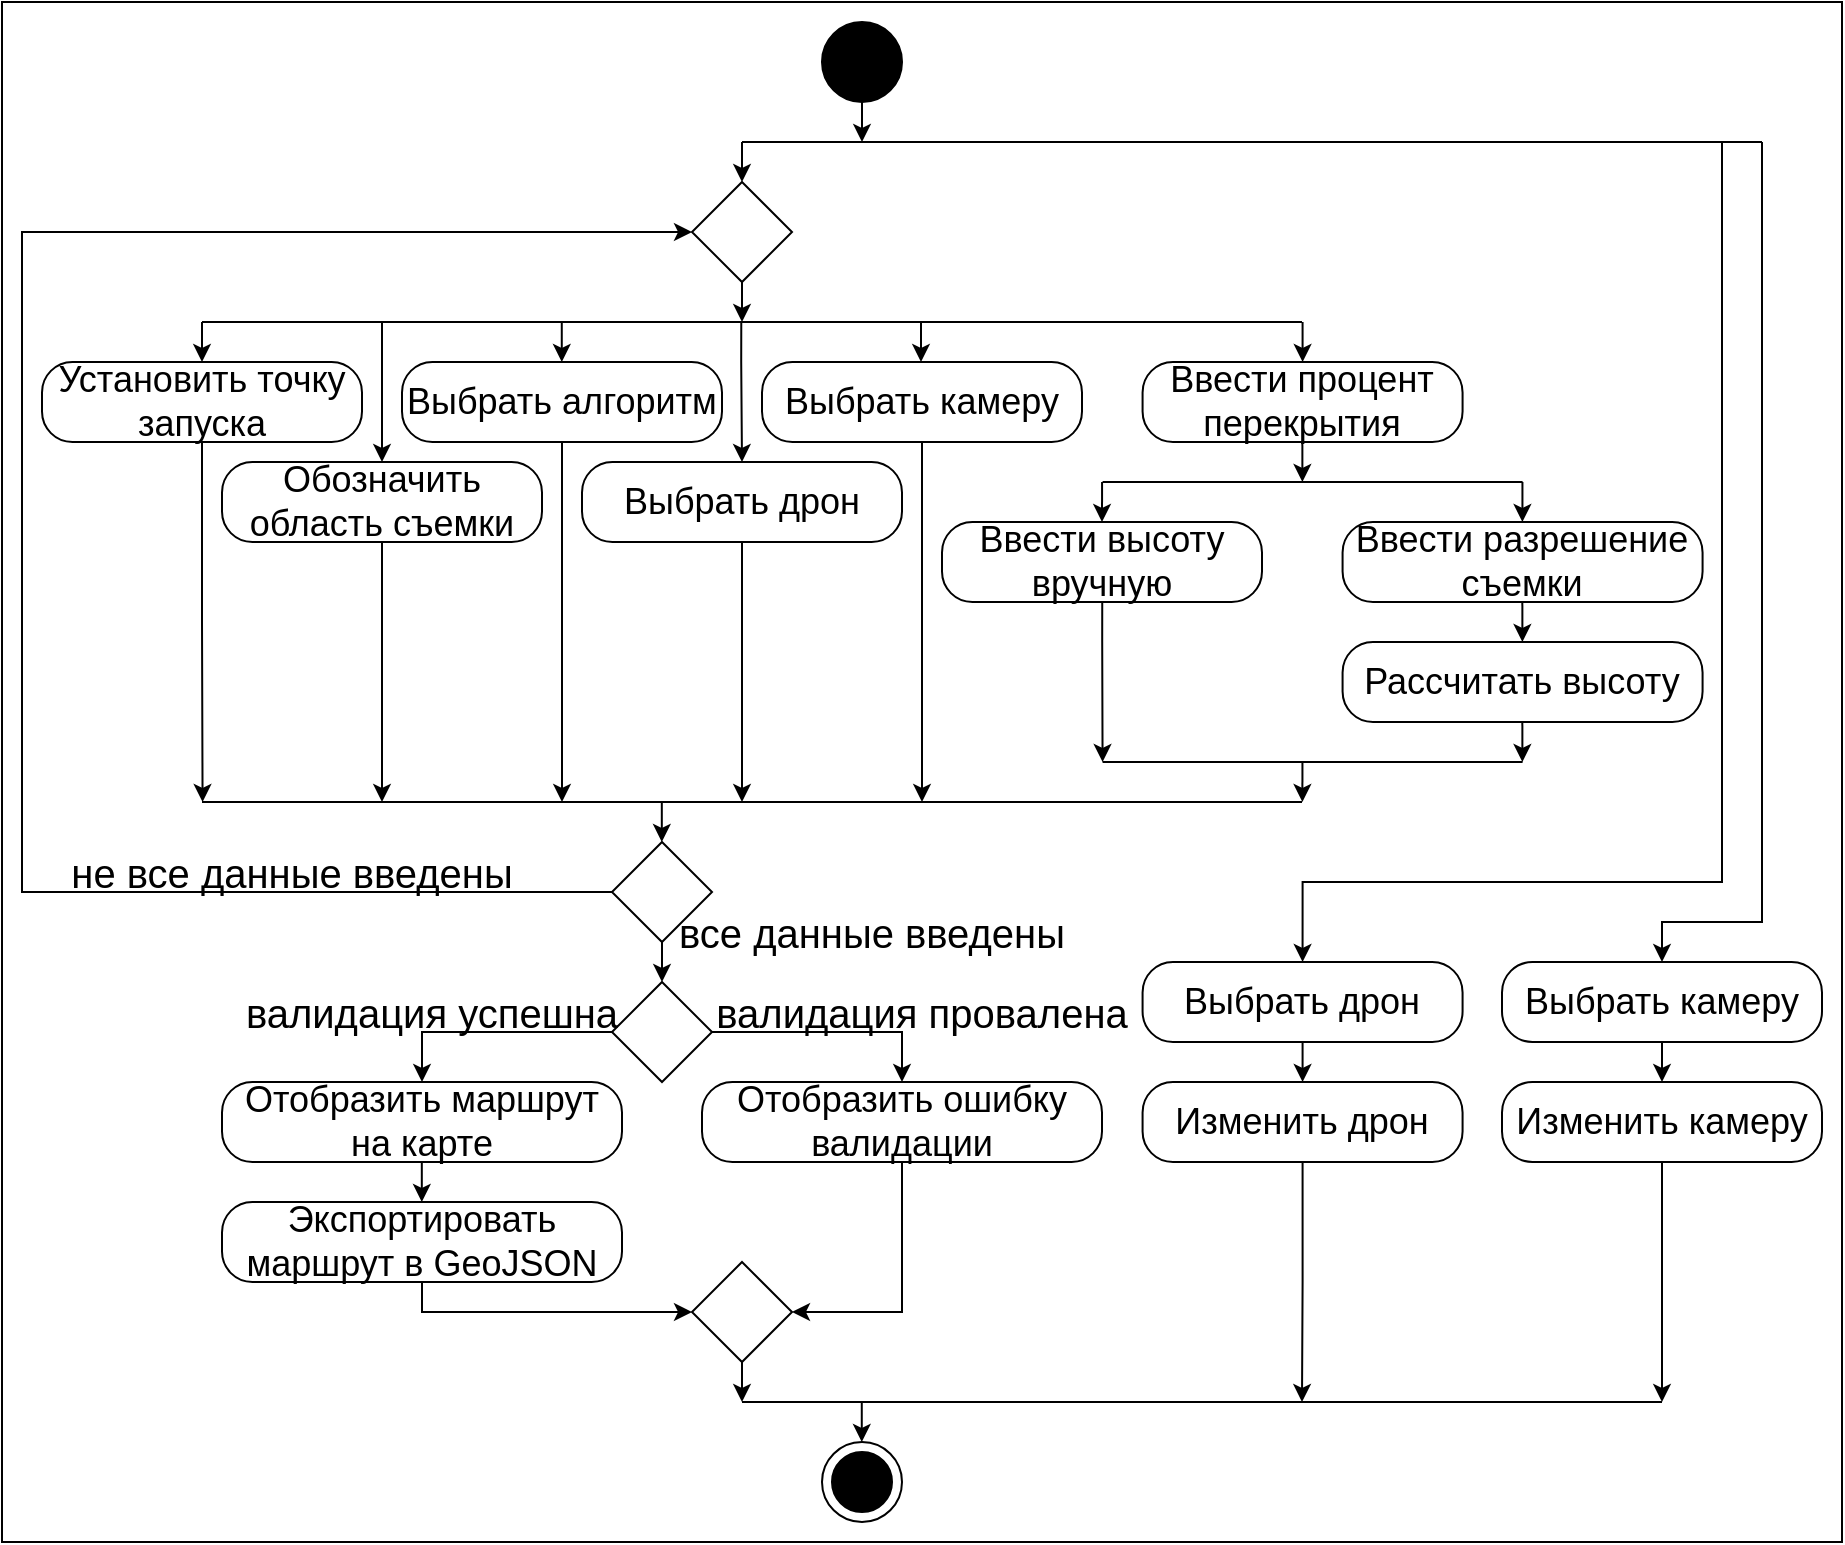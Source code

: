 <mxfile version="21.3.2" type="device">
  <diagram name="Page-1" id="w8QQlZ-JK28JOUeCJ5Nt">
    <mxGraphModel dx="3240" dy="2403" grid="1" gridSize="10" guides="1" tooltips="1" connect="1" arrows="1" fold="1" page="1" pageScale="1" pageWidth="850" pageHeight="1100" math="0" shadow="0">
      <root>
        <mxCell id="0" />
        <mxCell id="1" parent="0" />
        <mxCell id="bslvJimn1WOYWx1aQpcS-2" style="edgeStyle=orthogonalEdgeStyle;rounded=0;orthogonalLoop=1;jettySize=auto;html=1;" edge="1" parent="1">
          <mxGeometry relative="1" as="geometry">
            <mxPoint x="420" y="-20" as="targetPoint" />
            <mxPoint x="420" y="-50" as="sourcePoint" />
          </mxGeometry>
        </mxCell>
        <mxCell id="bslvJimn1WOYWx1aQpcS-41" style="edgeStyle=orthogonalEdgeStyle;rounded=0;orthogonalLoop=1;jettySize=auto;html=1;exitX=0.5;exitY=1;exitDx=0;exitDy=0;" edge="1" parent="1" source="bslvJimn1WOYWx1aQpcS-5">
          <mxGeometry relative="1" as="geometry">
            <mxPoint x="90.286" y="310" as="targetPoint" />
          </mxGeometry>
        </mxCell>
        <mxCell id="bslvJimn1WOYWx1aQpcS-5" value="&lt;font style=&quot;font-size: 18px;&quot;&gt;Установить точку &lt;font style=&quot;font-size: 18px;&quot;&gt;запуска&lt;/font&gt;&lt;/font&gt;" style="rounded=1;whiteSpace=wrap;html=1;imageWidth=24;arcSize=38;" vertex="1" parent="1">
          <mxGeometry x="10" y="90" width="160" height="40" as="geometry" />
        </mxCell>
        <mxCell id="bslvJimn1WOYWx1aQpcS-46" style="edgeStyle=orthogonalEdgeStyle;rounded=0;orthogonalLoop=1;jettySize=auto;html=1;exitX=0.5;exitY=1;exitDx=0;exitDy=0;" edge="1" parent="1" source="bslvJimn1WOYWx1aQpcS-6">
          <mxGeometry relative="1" as="geometry">
            <mxPoint x="180" y="310" as="targetPoint" />
          </mxGeometry>
        </mxCell>
        <mxCell id="bslvJimn1WOYWx1aQpcS-6" value="&lt;font style=&quot;font-size: 18px;&quot;&gt;Обозначить область съемки&lt;/font&gt;" style="rounded=1;whiteSpace=wrap;html=1;imageWidth=24;arcSize=38;" vertex="1" parent="1">
          <mxGeometry x="100" y="140" width="160" height="40" as="geometry" />
        </mxCell>
        <mxCell id="bslvJimn1WOYWx1aQpcS-47" style="edgeStyle=orthogonalEdgeStyle;rounded=0;orthogonalLoop=1;jettySize=auto;html=1;exitX=0.5;exitY=1;exitDx=0;exitDy=0;" edge="1" parent="1" source="bslvJimn1WOYWx1aQpcS-7">
          <mxGeometry relative="1" as="geometry">
            <mxPoint x="270" y="310" as="targetPoint" />
          </mxGeometry>
        </mxCell>
        <mxCell id="bslvJimn1WOYWx1aQpcS-7" value="&lt;font style=&quot;font-size: 18px;&quot;&gt;Выбрать алгоритм&lt;/font&gt;" style="rounded=1;whiteSpace=wrap;html=1;imageWidth=24;arcSize=38;" vertex="1" parent="1">
          <mxGeometry x="190" y="90" width="160" height="40" as="geometry" />
        </mxCell>
        <mxCell id="bslvJimn1WOYWx1aQpcS-48" style="edgeStyle=orthogonalEdgeStyle;rounded=0;orthogonalLoop=1;jettySize=auto;html=1;exitX=0.5;exitY=1;exitDx=0;exitDy=0;" edge="1" parent="1" source="bslvJimn1WOYWx1aQpcS-8">
          <mxGeometry relative="1" as="geometry">
            <mxPoint x="360" y="310" as="targetPoint" />
          </mxGeometry>
        </mxCell>
        <mxCell id="bslvJimn1WOYWx1aQpcS-8" value="&lt;font style=&quot;font-size: 18px;&quot;&gt;Выбрать дрон&lt;br&gt;&lt;/font&gt;" style="rounded=1;whiteSpace=wrap;html=1;imageWidth=24;arcSize=38;" vertex="1" parent="1">
          <mxGeometry x="280" y="140" width="160" height="40" as="geometry" />
        </mxCell>
        <mxCell id="bslvJimn1WOYWx1aQpcS-49" style="edgeStyle=orthogonalEdgeStyle;rounded=0;orthogonalLoop=1;jettySize=auto;html=1;exitX=0.5;exitY=1;exitDx=0;exitDy=0;" edge="1" parent="1" source="bslvJimn1WOYWx1aQpcS-9">
          <mxGeometry relative="1" as="geometry">
            <mxPoint x="450" y="310" as="targetPoint" />
          </mxGeometry>
        </mxCell>
        <mxCell id="bslvJimn1WOYWx1aQpcS-9" value="&lt;font style=&quot;font-size: 18px;&quot;&gt;Выбрать камеру&lt;br&gt;&lt;/font&gt;" style="rounded=1;whiteSpace=wrap;html=1;imageWidth=24;arcSize=38;" vertex="1" parent="1">
          <mxGeometry x="370" y="90" width="160" height="40" as="geometry" />
        </mxCell>
        <mxCell id="bslvJimn1WOYWx1aQpcS-10" value="&lt;font style=&quot;font-size: 18px;&quot;&gt;Ввести высоту вручную&lt;br&gt;&lt;/font&gt;" style="rounded=1;whiteSpace=wrap;html=1;imageWidth=24;arcSize=38;" vertex="1" parent="1">
          <mxGeometry x="460" y="170" width="160" height="40" as="geometry" />
        </mxCell>
        <mxCell id="bslvJimn1WOYWx1aQpcS-11" value="&lt;font style=&quot;font-size: 18px;&quot;&gt;Ввести процент перекрытия&lt;br&gt;&lt;/font&gt;" style="rounded=1;whiteSpace=wrap;html=1;imageWidth=24;arcSize=38;" vertex="1" parent="1">
          <mxGeometry x="560.29" y="90" width="160" height="40" as="geometry" />
        </mxCell>
        <mxCell id="bslvJimn1WOYWx1aQpcS-12" value="&lt;font style=&quot;font-size: 18px;&quot;&gt;Ввести разрешение съемки&lt;br&gt;&lt;/font&gt;" style="rounded=1;whiteSpace=wrap;html=1;imageWidth=24;arcSize=38;" vertex="1" parent="1">
          <mxGeometry x="660.29" y="170" width="180" height="40" as="geometry" />
        </mxCell>
        <mxCell id="bslvJimn1WOYWx1aQpcS-13" value="&lt;font style=&quot;font-size: 18px;&quot;&gt;Рассчитать высоту&lt;br&gt;&lt;/font&gt;" style="rounded=1;whiteSpace=wrap;html=1;imageWidth=24;arcSize=38;" vertex="1" parent="1">
          <mxGeometry x="660.29" y="230" width="180" height="40" as="geometry" />
        </mxCell>
        <mxCell id="bslvJimn1WOYWx1aQpcS-15" value="" style="endArrow=none;html=1;rounded=0;" edge="1" parent="1">
          <mxGeometry width="50" height="50" relative="1" as="geometry">
            <mxPoint x="90" y="70" as="sourcePoint" />
            <mxPoint x="640" y="70" as="targetPoint" />
          </mxGeometry>
        </mxCell>
        <mxCell id="bslvJimn1WOYWx1aQpcS-20" style="edgeStyle=orthogonalEdgeStyle;rounded=0;orthogonalLoop=1;jettySize=auto;html=1;entryX=0.5;entryY=0;entryDx=0;entryDy=0;" edge="1" parent="1" target="bslvJimn1WOYWx1aQpcS-5">
          <mxGeometry relative="1" as="geometry">
            <mxPoint x="89.9" y="100" as="targetPoint" />
            <mxPoint x="90" y="70" as="sourcePoint" />
            <Array as="points">
              <mxPoint x="90" y="90" />
              <mxPoint x="90" y="90" />
            </Array>
          </mxGeometry>
        </mxCell>
        <mxCell id="bslvJimn1WOYWx1aQpcS-21" style="edgeStyle=orthogonalEdgeStyle;rounded=0;orthogonalLoop=1;jettySize=auto;html=1;entryX=0.5;entryY=0;entryDx=0;entryDy=0;" edge="1" parent="1" target="bslvJimn1WOYWx1aQpcS-6">
          <mxGeometry relative="1" as="geometry">
            <mxPoint x="259.86" y="110" as="targetPoint" />
            <mxPoint x="180" y="70" as="sourcePoint" />
            <Array as="points">
              <mxPoint x="180" y="80" />
            </Array>
          </mxGeometry>
        </mxCell>
        <mxCell id="bslvJimn1WOYWx1aQpcS-22" style="edgeStyle=orthogonalEdgeStyle;rounded=0;orthogonalLoop=1;jettySize=auto;html=1;" edge="1" parent="1">
          <mxGeometry relative="1" as="geometry">
            <mxPoint x="270" y="90" as="targetPoint" />
            <mxPoint x="269.89" y="70" as="sourcePoint" />
            <Array as="points">
              <mxPoint x="269.89" y="90" />
              <mxPoint x="269.89" y="90" />
            </Array>
          </mxGeometry>
        </mxCell>
        <mxCell id="bslvJimn1WOYWx1aQpcS-23" style="edgeStyle=orthogonalEdgeStyle;rounded=0;orthogonalLoop=1;jettySize=auto;html=1;entryX=0.5;entryY=0;entryDx=0;entryDy=0;" edge="1" parent="1" target="bslvJimn1WOYWx1aQpcS-8">
          <mxGeometry relative="1" as="geometry">
            <mxPoint x="359.64" y="110" as="targetPoint" />
            <mxPoint x="359.64" y="70" as="sourcePoint" />
            <Array as="points">
              <mxPoint x="360" y="90" />
              <mxPoint x="360" y="90" />
            </Array>
          </mxGeometry>
        </mxCell>
        <mxCell id="bslvJimn1WOYWx1aQpcS-24" style="edgeStyle=orthogonalEdgeStyle;rounded=0;orthogonalLoop=1;jettySize=auto;html=1;" edge="1" parent="1">
          <mxGeometry relative="1" as="geometry">
            <mxPoint x="450" y="90" as="targetPoint" />
            <mxPoint x="449.5" y="70" as="sourcePoint" />
            <Array as="points">
              <mxPoint x="449.5" y="90" />
              <mxPoint x="449.5" y="90" />
            </Array>
          </mxGeometry>
        </mxCell>
        <mxCell id="bslvJimn1WOYWx1aQpcS-25" value="" style="endArrow=none;html=1;rounded=0;" edge="1" parent="1">
          <mxGeometry width="50" height="50" relative="1" as="geometry">
            <mxPoint x="540.29" y="150" as="sourcePoint" />
            <mxPoint x="750.29" y="150" as="targetPoint" />
          </mxGeometry>
        </mxCell>
        <mxCell id="bslvJimn1WOYWx1aQpcS-29" style="edgeStyle=orthogonalEdgeStyle;rounded=0;orthogonalLoop=1;jettySize=auto;html=1;" edge="1" parent="1">
          <mxGeometry relative="1" as="geometry">
            <mxPoint x="640" y="90" as="targetPoint" />
            <mxPoint x="640.29" y="70" as="sourcePoint" />
            <Array as="points">
              <mxPoint x="640.29" y="90" />
              <mxPoint x="640.29" y="90" />
            </Array>
          </mxGeometry>
        </mxCell>
        <mxCell id="bslvJimn1WOYWx1aQpcS-30" style="edgeStyle=orthogonalEdgeStyle;rounded=0;orthogonalLoop=1;jettySize=auto;html=1;" edge="1" parent="1">
          <mxGeometry relative="1" as="geometry">
            <mxPoint x="750.17" y="230" as="targetPoint" />
            <mxPoint x="750.17" y="210" as="sourcePoint" />
            <Array as="points">
              <mxPoint x="750.17" y="230" />
              <mxPoint x="750.17" y="230" />
            </Array>
          </mxGeometry>
        </mxCell>
        <mxCell id="bslvJimn1WOYWx1aQpcS-32" style="edgeStyle=orthogonalEdgeStyle;rounded=0;orthogonalLoop=1;jettySize=auto;html=1;" edge="1" parent="1">
          <mxGeometry relative="1" as="geometry">
            <mxPoint x="750.17" y="290" as="targetPoint" />
            <mxPoint x="750.17" y="270" as="sourcePoint" />
            <Array as="points">
              <mxPoint x="750.17" y="290" />
              <mxPoint x="750.17" y="290" />
            </Array>
          </mxGeometry>
        </mxCell>
        <mxCell id="bslvJimn1WOYWx1aQpcS-33" style="edgeStyle=orthogonalEdgeStyle;rounded=0;orthogonalLoop=1;jettySize=auto;html=1;" edge="1" parent="1">
          <mxGeometry relative="1" as="geometry">
            <mxPoint x="540.29" y="290" as="targetPoint" />
            <mxPoint x="540.12" y="210" as="sourcePoint" />
            <Array as="points">
              <mxPoint x="540.12" y="230" />
              <mxPoint x="540.12" y="230" />
            </Array>
          </mxGeometry>
        </mxCell>
        <mxCell id="bslvJimn1WOYWx1aQpcS-35" style="edgeStyle=orthogonalEdgeStyle;rounded=0;orthogonalLoop=1;jettySize=auto;html=1;" edge="1" parent="1">
          <mxGeometry relative="1" as="geometry">
            <mxPoint x="640.17" y="150" as="targetPoint" />
            <mxPoint x="640.17" y="130" as="sourcePoint" />
            <Array as="points">
              <mxPoint x="640.17" y="150" />
              <mxPoint x="640.17" y="150" />
            </Array>
          </mxGeometry>
        </mxCell>
        <mxCell id="bslvJimn1WOYWx1aQpcS-36" style="edgeStyle=orthogonalEdgeStyle;rounded=0;orthogonalLoop=1;jettySize=auto;html=1;" edge="1" parent="1">
          <mxGeometry relative="1" as="geometry">
            <mxPoint x="540.04" y="170" as="targetPoint" />
            <mxPoint x="540.04" y="150" as="sourcePoint" />
            <Array as="points">
              <mxPoint x="540.04" y="170" />
              <mxPoint x="540.04" y="170" />
            </Array>
          </mxGeometry>
        </mxCell>
        <mxCell id="bslvJimn1WOYWx1aQpcS-37" style="edgeStyle=orthogonalEdgeStyle;rounded=0;orthogonalLoop=1;jettySize=auto;html=1;" edge="1" parent="1">
          <mxGeometry relative="1" as="geometry">
            <mxPoint x="750.23" y="170" as="targetPoint" />
            <mxPoint x="750.23" y="150" as="sourcePoint" />
            <Array as="points">
              <mxPoint x="750.23" y="170" />
              <mxPoint x="750.23" y="170" />
            </Array>
          </mxGeometry>
        </mxCell>
        <mxCell id="bslvJimn1WOYWx1aQpcS-38" value="" style="endArrow=none;html=1;rounded=0;" edge="1" parent="1">
          <mxGeometry width="50" height="50" relative="1" as="geometry">
            <mxPoint x="540.29" y="290" as="sourcePoint" />
            <mxPoint x="750.29" y="290" as="targetPoint" />
          </mxGeometry>
        </mxCell>
        <mxCell id="bslvJimn1WOYWx1aQpcS-39" style="edgeStyle=orthogonalEdgeStyle;rounded=0;orthogonalLoop=1;jettySize=auto;html=1;" edge="1" parent="1">
          <mxGeometry relative="1" as="geometry">
            <mxPoint x="640.21" y="310" as="targetPoint" />
            <mxPoint x="640.21" y="290" as="sourcePoint" />
            <Array as="points">
              <mxPoint x="640.21" y="310" />
              <mxPoint x="640.21" y="310" />
            </Array>
          </mxGeometry>
        </mxCell>
        <mxCell id="bslvJimn1WOYWx1aQpcS-40" value="" style="endArrow=none;html=1;rounded=0;" edge="1" parent="1">
          <mxGeometry width="50" height="50" relative="1" as="geometry">
            <mxPoint x="90" y="310" as="sourcePoint" />
            <mxPoint x="640" y="310" as="targetPoint" />
          </mxGeometry>
        </mxCell>
        <mxCell id="bslvJimn1WOYWx1aQpcS-50" value="" style="ellipse;whiteSpace=wrap;html=1;aspect=fixed;fillColor=#000000;" vertex="1" parent="1">
          <mxGeometry x="405" y="635" width="30" height="30" as="geometry" />
        </mxCell>
        <mxCell id="bslvJimn1WOYWx1aQpcS-52" value="" style="ellipse;whiteSpace=wrap;html=1;aspect=fixed;fillColor=none;" vertex="1" parent="1">
          <mxGeometry x="400" y="630" width="40" height="40" as="geometry" />
        </mxCell>
        <mxCell id="bslvJimn1WOYWx1aQpcS-53" value="" style="ellipse;whiteSpace=wrap;html=1;aspect=fixed;fillColor=#000000;" vertex="1" parent="1">
          <mxGeometry x="400" y="-80" width="40" height="40" as="geometry" />
        </mxCell>
        <mxCell id="bslvJimn1WOYWx1aQpcS-55" style="edgeStyle=orthogonalEdgeStyle;rounded=0;orthogonalLoop=1;jettySize=auto;html=1;" edge="1" parent="1">
          <mxGeometry relative="1" as="geometry">
            <mxPoint x="319.92" y="329.99" as="targetPoint" />
            <mxPoint x="319.92" y="309.99" as="sourcePoint" />
            <Array as="points">
              <mxPoint x="319.92" y="329.99" />
              <mxPoint x="319.92" y="329.99" />
            </Array>
          </mxGeometry>
        </mxCell>
        <mxCell id="bslvJimn1WOYWx1aQpcS-58" style="edgeStyle=orthogonalEdgeStyle;rounded=0;orthogonalLoop=1;jettySize=auto;html=1;exitX=0;exitY=0.5;exitDx=0;exitDy=0;entryX=0;entryY=0.5;entryDx=0;entryDy=0;" edge="1" parent="1" source="bslvJimn1WOYWx1aQpcS-56" target="bslvJimn1WOYWx1aQpcS-114">
          <mxGeometry relative="1" as="geometry">
            <mxPoint x="365" y="40" as="targetPoint" />
            <Array as="points">
              <mxPoint y="355" />
              <mxPoint y="25" />
            </Array>
          </mxGeometry>
        </mxCell>
        <mxCell id="bslvJimn1WOYWx1aQpcS-60" style="edgeStyle=orthogonalEdgeStyle;rounded=0;orthogonalLoop=1;jettySize=auto;html=1;exitX=0.5;exitY=1;exitDx=0;exitDy=0;" edge="1" parent="1" source="bslvJimn1WOYWx1aQpcS-56">
          <mxGeometry relative="1" as="geometry">
            <mxPoint x="320" y="400" as="targetPoint" />
            <mxPoint x="320" y="360" as="sourcePoint" />
          </mxGeometry>
        </mxCell>
        <mxCell id="bslvJimn1WOYWx1aQpcS-56" value="" style="rhombus;whiteSpace=wrap;html=1;" vertex="1" parent="1">
          <mxGeometry x="295" y="330" width="50" height="50" as="geometry" />
        </mxCell>
        <mxCell id="bslvJimn1WOYWx1aQpcS-57" value="&lt;font style=&quot;font-size: 20px;&quot;&gt;все данные введены&lt;/font&gt;" style="text;html=1;strokeColor=none;fillColor=none;align=center;verticalAlign=middle;whiteSpace=wrap;rounded=0;" vertex="1" parent="1">
          <mxGeometry x="325" y="360" width="200" height="30" as="geometry" />
        </mxCell>
        <mxCell id="bslvJimn1WOYWx1aQpcS-81" style="edgeStyle=orthogonalEdgeStyle;rounded=0;orthogonalLoop=1;jettySize=auto;html=1;exitX=1;exitY=0.5;exitDx=0;exitDy=0;entryX=0.5;entryY=0;entryDx=0;entryDy=0;" edge="1" parent="1" source="bslvJimn1WOYWx1aQpcS-74" target="bslvJimn1WOYWx1aQpcS-88">
          <mxGeometry relative="1" as="geometry">
            <mxPoint x="440" y="470" as="targetPoint" />
          </mxGeometry>
        </mxCell>
        <mxCell id="bslvJimn1WOYWx1aQpcS-83" style="edgeStyle=orthogonalEdgeStyle;rounded=0;orthogonalLoop=1;jettySize=auto;html=1;exitX=0;exitY=0.5;exitDx=0;exitDy=0;entryX=0.5;entryY=0;entryDx=0;entryDy=0;" edge="1" parent="1" source="bslvJimn1WOYWx1aQpcS-74" target="bslvJimn1WOYWx1aQpcS-84">
          <mxGeometry relative="1" as="geometry">
            <mxPoint x="200" y="470" as="targetPoint" />
          </mxGeometry>
        </mxCell>
        <mxCell id="bslvJimn1WOYWx1aQpcS-74" value="" style="rhombus;whiteSpace=wrap;html=1;" vertex="1" parent="1">
          <mxGeometry x="295" y="400" width="50" height="50" as="geometry" />
        </mxCell>
        <mxCell id="bslvJimn1WOYWx1aQpcS-75" value="&lt;font style=&quot;font-size: 20px;&quot;&gt;валидация успешна&lt;/font&gt;" style="text;html=1;strokeColor=none;fillColor=none;align=center;verticalAlign=middle;whiteSpace=wrap;rounded=0;" vertex="1" parent="1">
          <mxGeometry x="90" y="400" width="230" height="30" as="geometry" />
        </mxCell>
        <mxCell id="bslvJimn1WOYWx1aQpcS-78" value="&lt;font style=&quot;font-size: 20px;&quot;&gt;не&lt;/font&gt;&lt;font style=&quot;font-size: 20px;&quot;&gt; все данные введены&lt;/font&gt;" style="text;html=1;strokeColor=none;fillColor=none;align=center;verticalAlign=middle;whiteSpace=wrap;rounded=0;" vertex="1" parent="1">
          <mxGeometry x="20" y="330" width="230" height="30" as="geometry" />
        </mxCell>
        <mxCell id="bslvJimn1WOYWx1aQpcS-79" value="&lt;font style=&quot;font-size: 20px;&quot;&gt;валидация провалена&lt;/font&gt;" style="text;html=1;strokeColor=none;fillColor=none;align=center;verticalAlign=middle;whiteSpace=wrap;rounded=0;" vertex="1" parent="1">
          <mxGeometry x="335" y="400" width="230" height="30" as="geometry" />
        </mxCell>
        <mxCell id="bslvJimn1WOYWx1aQpcS-109" style="edgeStyle=orthogonalEdgeStyle;rounded=0;orthogonalLoop=1;jettySize=auto;html=1;exitX=0.5;exitY=1;exitDx=0;exitDy=0;" edge="1" parent="1" source="bslvJimn1WOYWx1aQpcS-82">
          <mxGeometry relative="1" as="geometry">
            <mxPoint x="360" y="610" as="targetPoint" />
          </mxGeometry>
        </mxCell>
        <mxCell id="bslvJimn1WOYWx1aQpcS-82" value="" style="rhombus;whiteSpace=wrap;html=1;" vertex="1" parent="1">
          <mxGeometry x="335" y="540" width="50" height="50" as="geometry" />
        </mxCell>
        <mxCell id="bslvJimn1WOYWx1aQpcS-84" value="&lt;font style=&quot;font-size: 18px;&quot;&gt;Отобразить маршрут на карте&lt;br&gt;&lt;/font&gt;" style="rounded=1;whiteSpace=wrap;html=1;imageWidth=24;arcSize=38;" vertex="1" parent="1">
          <mxGeometry x="100" y="450" width="200" height="40" as="geometry" />
        </mxCell>
        <mxCell id="bslvJimn1WOYWx1aQpcS-91" style="edgeStyle=orthogonalEdgeStyle;rounded=0;orthogonalLoop=1;jettySize=auto;html=1;exitX=0.5;exitY=1;exitDx=0;exitDy=0;entryX=0;entryY=0.5;entryDx=0;entryDy=0;" edge="1" parent="1" source="bslvJimn1WOYWx1aQpcS-85" target="bslvJimn1WOYWx1aQpcS-82">
          <mxGeometry relative="1" as="geometry">
            <Array as="points">
              <mxPoint x="200" y="565" />
            </Array>
          </mxGeometry>
        </mxCell>
        <mxCell id="bslvJimn1WOYWx1aQpcS-85" value="&lt;font style=&quot;font-size: 18px;&quot;&gt;Экспортировать маршрут в GeoJSON&lt;br&gt;&lt;/font&gt;" style="rounded=1;whiteSpace=wrap;html=1;imageWidth=24;arcSize=38;" vertex="1" parent="1">
          <mxGeometry x="100" y="510" width="200" height="40" as="geometry" />
        </mxCell>
        <mxCell id="bslvJimn1WOYWx1aQpcS-87" style="edgeStyle=orthogonalEdgeStyle;rounded=0;orthogonalLoop=1;jettySize=auto;html=1;" edge="1" parent="1">
          <mxGeometry relative="1" as="geometry">
            <mxPoint x="199.92" y="510" as="targetPoint" />
            <mxPoint x="199.92" y="490" as="sourcePoint" />
            <Array as="points">
              <mxPoint x="199.92" y="510" />
              <mxPoint x="199.92" y="510" />
            </Array>
          </mxGeometry>
        </mxCell>
        <mxCell id="bslvJimn1WOYWx1aQpcS-92" style="edgeStyle=orthogonalEdgeStyle;rounded=0;orthogonalLoop=1;jettySize=auto;html=1;exitX=0.5;exitY=1;exitDx=0;exitDy=0;entryX=1;entryY=0.5;entryDx=0;entryDy=0;" edge="1" parent="1" source="bslvJimn1WOYWx1aQpcS-88" target="bslvJimn1WOYWx1aQpcS-82">
          <mxGeometry relative="1" as="geometry" />
        </mxCell>
        <mxCell id="bslvJimn1WOYWx1aQpcS-88" value="&lt;font style=&quot;font-size: 18px;&quot;&gt;Отобразить ошибку валидации&lt;br&gt;&lt;/font&gt;" style="rounded=1;whiteSpace=wrap;html=1;imageWidth=24;arcSize=38;" vertex="1" parent="1">
          <mxGeometry x="340" y="450" width="200" height="40" as="geometry" />
        </mxCell>
        <mxCell id="bslvJimn1WOYWx1aQpcS-90" value="" style="endArrow=none;html=1;rounded=0;" edge="1" parent="1">
          <mxGeometry width="50" height="50" relative="1" as="geometry">
            <mxPoint x="360" y="610" as="sourcePoint" />
            <mxPoint x="820" y="610" as="targetPoint" />
          </mxGeometry>
        </mxCell>
        <mxCell id="bslvJimn1WOYWx1aQpcS-93" style="edgeStyle=orthogonalEdgeStyle;rounded=0;orthogonalLoop=1;jettySize=auto;html=1;entryX=0.5;entryY=0;entryDx=0;entryDy=0;" edge="1" parent="1" target="bslvJimn1WOYWx1aQpcS-97">
          <mxGeometry relative="1" as="geometry">
            <mxPoint x="850" y="350" as="targetPoint" />
            <mxPoint x="850" y="-20" as="sourcePoint" />
            <Array as="points">
              <mxPoint x="850" y="350" />
              <mxPoint x="640" y="350" />
            </Array>
          </mxGeometry>
        </mxCell>
        <mxCell id="bslvJimn1WOYWx1aQpcS-103" style="edgeStyle=orthogonalEdgeStyle;rounded=0;orthogonalLoop=1;jettySize=auto;html=1;exitX=0.5;exitY=1;exitDx=0;exitDy=0;entryX=0.5;entryY=0;entryDx=0;entryDy=0;" edge="1" parent="1" source="bslvJimn1WOYWx1aQpcS-96" target="bslvJimn1WOYWx1aQpcS-106">
          <mxGeometry relative="1" as="geometry">
            <mxPoint x="820" y="470" as="targetPoint" />
          </mxGeometry>
        </mxCell>
        <mxCell id="bslvJimn1WOYWx1aQpcS-96" value="&lt;font style=&quot;font-size: 18px;&quot;&gt;Выбрать &lt;/font&gt;&lt;font style=&quot;font-size: 18px;&quot;&gt;камеру&lt;/font&gt;" style="rounded=1;whiteSpace=wrap;html=1;imageWidth=24;arcSize=38;" vertex="1" parent="1">
          <mxGeometry x="740" y="390" width="160" height="40" as="geometry" />
        </mxCell>
        <mxCell id="bslvJimn1WOYWx1aQpcS-104" style="edgeStyle=orthogonalEdgeStyle;rounded=0;orthogonalLoop=1;jettySize=auto;html=1;exitX=0.5;exitY=1;exitDx=0;exitDy=0;entryX=0.5;entryY=0;entryDx=0;entryDy=0;" edge="1" parent="1" source="bslvJimn1WOYWx1aQpcS-97" target="bslvJimn1WOYWx1aQpcS-105">
          <mxGeometry relative="1" as="geometry">
            <mxPoint x="640" y="470" as="targetPoint" />
          </mxGeometry>
        </mxCell>
        <mxCell id="bslvJimn1WOYWx1aQpcS-97" value="&lt;font style=&quot;font-size: 18px;&quot;&gt;Выбрать дрон&lt;br&gt;&lt;/font&gt;" style="rounded=1;whiteSpace=wrap;html=1;imageWidth=24;arcSize=38;" vertex="1" parent="1">
          <mxGeometry x="560.29" y="390" width="160" height="40" as="geometry" />
        </mxCell>
        <mxCell id="bslvJimn1WOYWx1aQpcS-102" style="edgeStyle=orthogonalEdgeStyle;rounded=0;orthogonalLoop=1;jettySize=auto;html=1;entryX=0.5;entryY=0;entryDx=0;entryDy=0;" edge="1" parent="1" target="bslvJimn1WOYWx1aQpcS-96">
          <mxGeometry relative="1" as="geometry">
            <mxPoint x="820" y="430" as="targetPoint" />
            <mxPoint x="870" y="-20" as="sourcePoint" />
            <Array as="points">
              <mxPoint x="870" y="370" />
              <mxPoint x="820" y="370" />
            </Array>
          </mxGeometry>
        </mxCell>
        <mxCell id="bslvJimn1WOYWx1aQpcS-108" style="edgeStyle=orthogonalEdgeStyle;rounded=0;orthogonalLoop=1;jettySize=auto;html=1;exitX=0.5;exitY=1;exitDx=0;exitDy=0;" edge="1" parent="1" source="bslvJimn1WOYWx1aQpcS-105">
          <mxGeometry relative="1" as="geometry">
            <mxPoint x="640" y="610" as="targetPoint" />
          </mxGeometry>
        </mxCell>
        <mxCell id="bslvJimn1WOYWx1aQpcS-105" value="&lt;font style=&quot;font-size: 18px;&quot;&gt;Изменить дрон&lt;/font&gt;" style="rounded=1;whiteSpace=wrap;html=1;imageWidth=24;arcSize=38;" vertex="1" parent="1">
          <mxGeometry x="560.29" y="450" width="160" height="40" as="geometry" />
        </mxCell>
        <mxCell id="bslvJimn1WOYWx1aQpcS-107" style="edgeStyle=orthogonalEdgeStyle;rounded=0;orthogonalLoop=1;jettySize=auto;html=1;exitX=0.5;exitY=1;exitDx=0;exitDy=0;" edge="1" parent="1" source="bslvJimn1WOYWx1aQpcS-106">
          <mxGeometry relative="1" as="geometry">
            <mxPoint x="820" y="610" as="targetPoint" />
          </mxGeometry>
        </mxCell>
        <mxCell id="bslvJimn1WOYWx1aQpcS-106" value="&lt;font style=&quot;font-size: 18px;&quot;&gt;Изменить камеру&lt;br&gt;&lt;/font&gt;" style="rounded=1;whiteSpace=wrap;html=1;imageWidth=24;arcSize=38;" vertex="1" parent="1">
          <mxGeometry x="740" y="450" width="160" height="40" as="geometry" />
        </mxCell>
        <mxCell id="bslvJimn1WOYWx1aQpcS-110" style="edgeStyle=orthogonalEdgeStyle;rounded=0;orthogonalLoop=1;jettySize=auto;html=1;exitX=0.5;exitY=1;exitDx=0;exitDy=0;" edge="1" parent="1">
          <mxGeometry relative="1" as="geometry">
            <mxPoint x="419.89" y="630" as="targetPoint" />
            <mxPoint x="419.89" y="610" as="sourcePoint" />
          </mxGeometry>
        </mxCell>
        <mxCell id="bslvJimn1WOYWx1aQpcS-111" value="" style="rounded=0;whiteSpace=wrap;html=1;fillColor=none;strokeColor=default;" vertex="1" parent="1">
          <mxGeometry x="-10" y="-90" width="920" height="770" as="geometry" />
        </mxCell>
        <mxCell id="bslvJimn1WOYWx1aQpcS-112" value="" style="endArrow=none;html=1;rounded=0;" edge="1" parent="1">
          <mxGeometry width="50" height="50" relative="1" as="geometry">
            <mxPoint x="360" y="-20" as="sourcePoint" />
            <mxPoint x="870" y="-20" as="targetPoint" />
          </mxGeometry>
        </mxCell>
        <mxCell id="bslvJimn1WOYWx1aQpcS-113" style="edgeStyle=orthogonalEdgeStyle;rounded=0;orthogonalLoop=1;jettySize=auto;html=1;" edge="1" parent="1">
          <mxGeometry relative="1" as="geometry">
            <mxPoint x="360" y="70" as="targetPoint" />
            <mxPoint x="360" y="50" as="sourcePoint" />
            <Array as="points">
              <mxPoint x="360.0" y="50" />
              <mxPoint x="360.0" y="50" />
            </Array>
          </mxGeometry>
        </mxCell>
        <mxCell id="bslvJimn1WOYWx1aQpcS-114" value="" style="rhombus;whiteSpace=wrap;html=1;" vertex="1" parent="1">
          <mxGeometry x="335" width="50" height="50" as="geometry" />
        </mxCell>
        <mxCell id="bslvJimn1WOYWx1aQpcS-115" style="edgeStyle=orthogonalEdgeStyle;rounded=0;orthogonalLoop=1;jettySize=auto;html=1;entryX=0.5;entryY=0;entryDx=0;entryDy=0;" edge="1" parent="1">
          <mxGeometry relative="1" as="geometry">
            <mxPoint x="360.0" as="targetPoint" />
            <mxPoint x="360" y="-20" as="sourcePoint" />
            <Array as="points">
              <mxPoint x="360.0" y="-20" />
              <mxPoint x="360.0" y="-20" />
            </Array>
          </mxGeometry>
        </mxCell>
      </root>
    </mxGraphModel>
  </diagram>
</mxfile>
